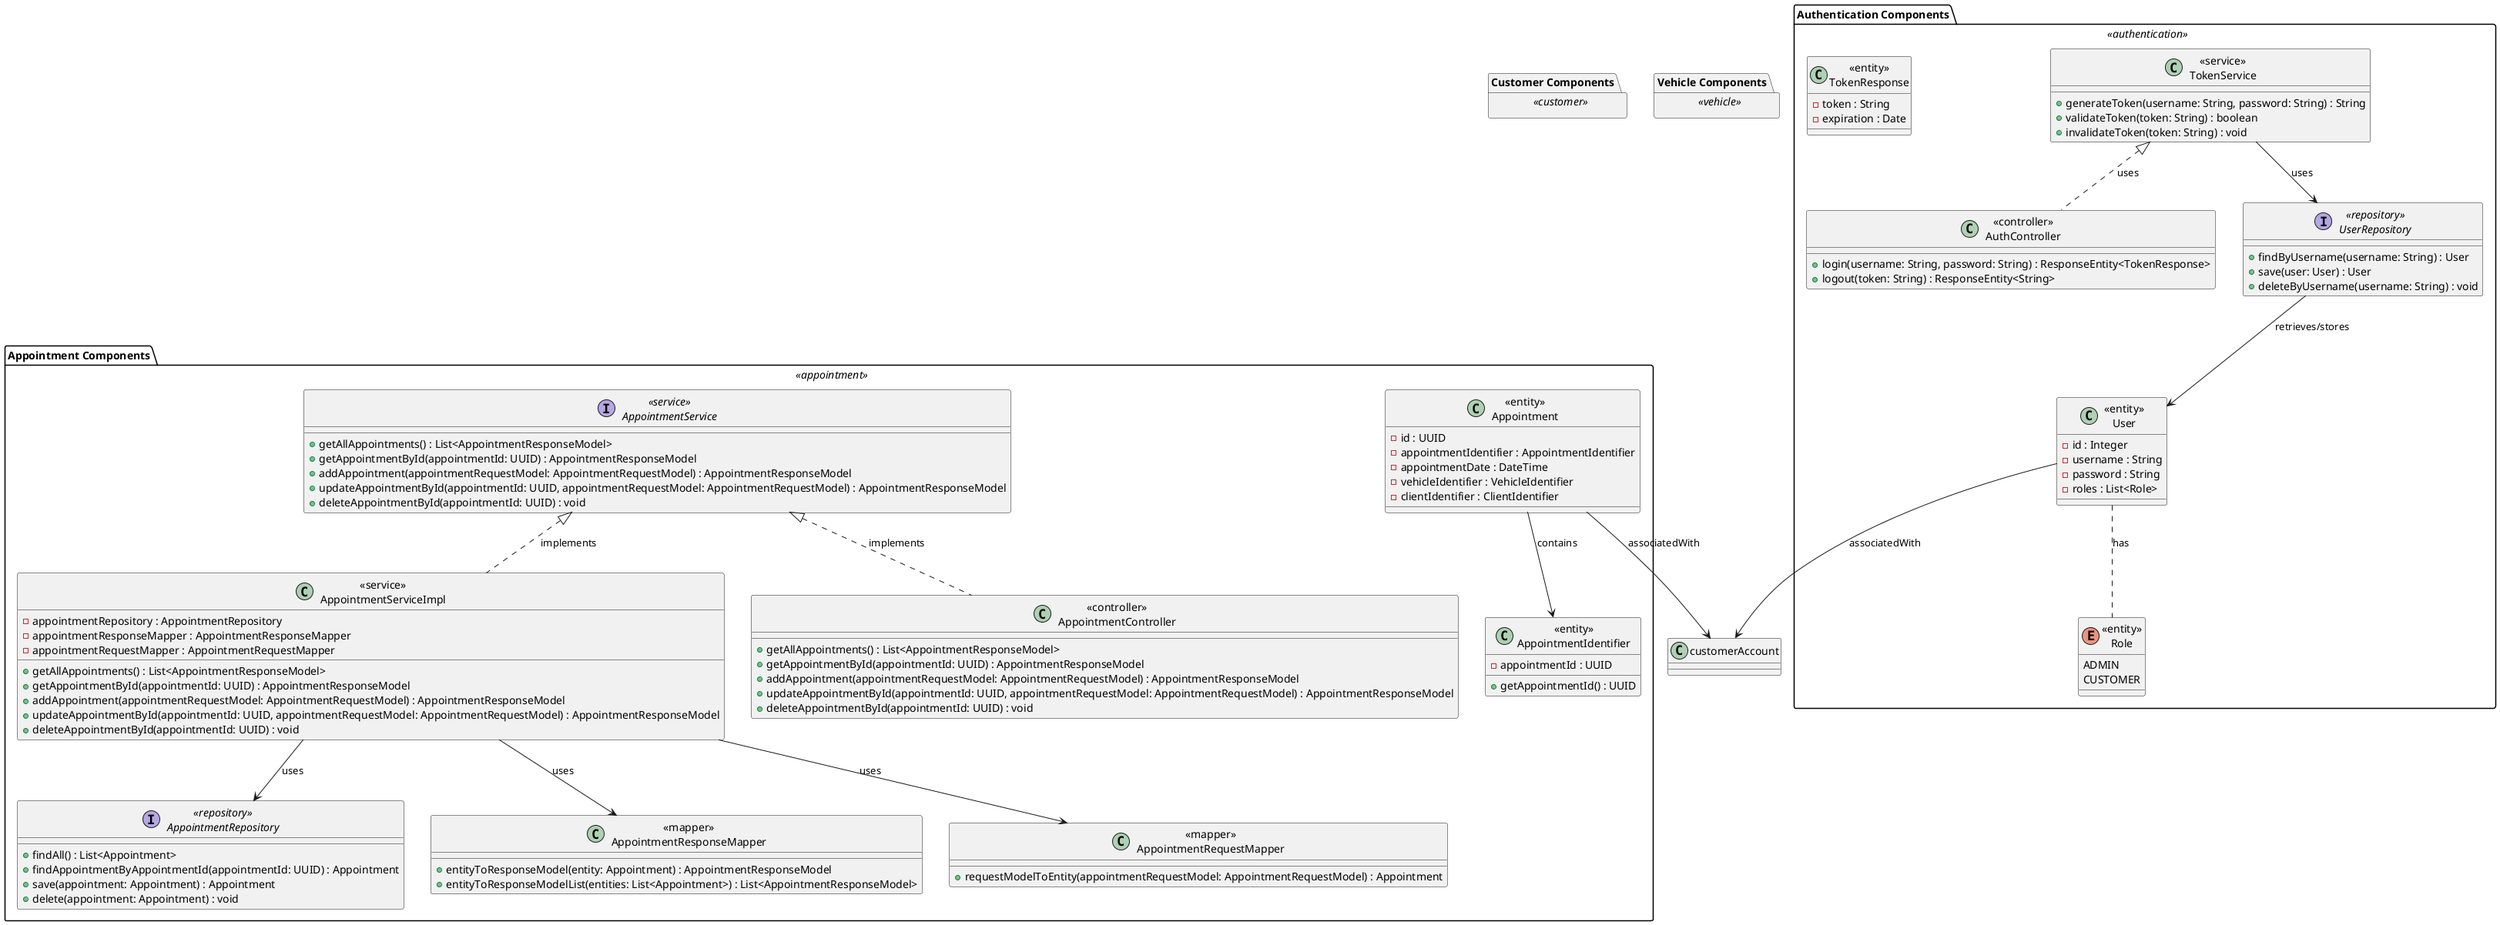 @startuml
' Define styles for the containers
skinparam class {
    BackgroundColor<<entity>> Wheat
    BackgroundColor<<controller>> LightSkyBlue
    BackgroundColor<<service>> LightGreen
    BackgroundColor<<repository>> LightCoral
    BackgroundColor<<mapper>> Khaki
}

' Customer Container
package "Customer Components" <<customer>> {
    ' ... (Existing customer components)
}

' Vehicle Container
package "Vehicle Components" <<vehicle>> {
    ' ... (Existing vehicle components)
}

' Appointment Components
package "Appointment Components" <<appointment>> {
    class "<<controller>>\nAppointmentController" as appointmentController {
        + getAllAppointments() : List<AppointmentResponseModel>
        + getAppointmentById(appointmentId: UUID) : AppointmentResponseModel
        + addAppointment(appointmentRequestModel: AppointmentRequestModel) : AppointmentResponseModel
        + updateAppointmentById(appointmentId: UUID, appointmentRequestModel: AppointmentRequestModel) : AppointmentResponseModel
        + deleteAppointmentById(appointmentId: UUID) : void
    }

    interface "<<service>>\nAppointmentService" as appointmentService {
        + getAllAppointments() : List<AppointmentResponseModel>
        + getAppointmentById(appointmentId: UUID) : AppointmentResponseModel
        + addAppointment(appointmentRequestModel: AppointmentRequestModel) : AppointmentResponseModel
        + updateAppointmentById(appointmentId: UUID, appointmentRequestModel: AppointmentRequestModel) : AppointmentResponseModel
        + deleteAppointmentById(appointmentId: UUID) : void
    }

    class "<<service>>\nAppointmentServiceImpl" as appointmentServiceImpl {
        - appointmentRepository : AppointmentRepository
        - appointmentResponseMapper : AppointmentResponseMapper
        - appointmentRequestMapper : AppointmentRequestMapper
        + getAllAppointments() : List<AppointmentResponseModel>
        + getAppointmentById(appointmentId: UUID) : AppointmentResponseModel
        + addAppointment(appointmentRequestModel: AppointmentRequestModel) : AppointmentResponseModel
        + updateAppointmentById(appointmentId: UUID, appointmentRequestModel: AppointmentRequestModel) : AppointmentResponseModel
        + deleteAppointmentById(appointmentId: UUID) : void
    }

    interface "<<repository>>\nAppointmentRepository" as appointmentRepository {
        + findAll() : List<Appointment>
        + findAppointmentByAppointmentId(appointmentId: UUID) : Appointment
        + save(appointment: Appointment) : Appointment
        + delete(appointment: Appointment) : void
    }

    class "<<mapper>>\nAppointmentResponseMapper" as appointmentResponseMapper {
        + entityToResponseModel(entity: Appointment) : AppointmentResponseModel
        + entityToResponseModelList(entities: List<Appointment>) : List<AppointmentResponseModel>
    }

    class "<<mapper>>\nAppointmentRequestMapper" as appointmentRequestMapper {
        + requestModelToEntity(appointmentRequestModel: AppointmentRequestModel) : Appointment
    }

    class "<<entity>>\nAppointment" as appointment {
        - id : UUID
        - appointmentIdentifier : AppointmentIdentifier
        - appointmentDate : DateTime
        - vehicleIdentifier : VehicleIdentifier
        - clientIdentifier : ClientIdentifier
    }

    class "<<entity>>\nAppointmentIdentifier" as appointmentIdentifier {
        - appointmentId : UUID
        + getAppointmentId() : UUID
    }
}

' Authentication Components
package "Authentication Components" <<authentication>> {
    class "<<controller>>\nAuthController" as authController {
        + login(username: String, password: String) : ResponseEntity<TokenResponse>
        + logout(token: String) : ResponseEntity<String>
    }

    class "<<service>>\nTokenService" as tokenService {
        + generateToken(username: String, password: String) : String
        + validateToken(token: String) : boolean
        + invalidateToken(token: String) : void
    }

    interface "<<repository>>\nUserRepository" as userRepository {
        + findByUsername(username: String) : User
        + save(user: User) : User
        + deleteByUsername(username: String) : void
    }

    class "<<entity>>\nUser" as user {
        - id : Integer
        - username : String
        - password : String
        - roles : List<Role>
    }

    enum "<<entity>>\nRole" as role {
        ADMIN
        CUSTOMER
    }

    class "<<entity>>\nTokenResponse" as tokenResponse {
        - token : String
        - expiration : Date
    }
}

' Relationships within Customer Components
' ... (Existing relationships)

' Relationships within Vehicle Components
' ... (Existing relationships)

' Relationships within Appointment Components
appointmentController .up.|> appointmentService : implements
appointmentServiceImpl .up.|> appointmentService : implements
appointmentServiceImpl --> appointmentRepository : uses
appointmentServiceImpl --> appointmentResponseMapper : uses
appointmentServiceImpl --> appointmentRequestMapper : uses
appointment --> appointmentIdentifier : contains
appointment --> customerAccount : associatedWith

' Relationships within Authentication Components
authController .up.|> tokenService : uses
tokenService --> userRepository : uses
userRepository --> user : retrieves/stores
user .. role : has
user --> customerAccount : associatedWith

@enduml
